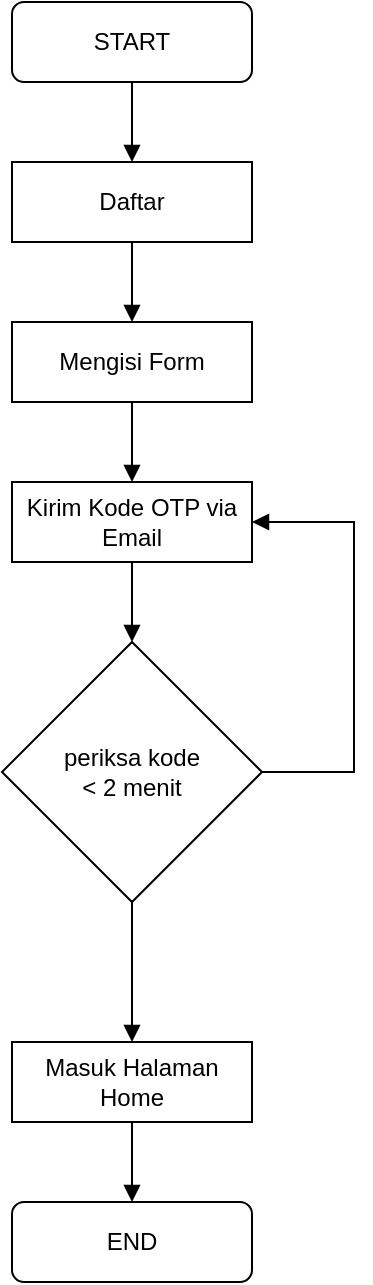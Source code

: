 <mxfile version="14.3.1" type="github" pages="6">
  <diagram id="5MiSbR2UrDjurJRpJBML" name="Daftar">
    <mxGraphModel dx="1447" dy="767" grid="1" gridSize="10" guides="1" tooltips="1" connect="1" arrows="1" fold="1" page="1" pageScale="1" pageWidth="827" pageHeight="1169" math="0" shadow="0">
      <root>
        <mxCell id="5xXk536HPguesBTuBNO6-0" />
        <mxCell id="5xXk536HPguesBTuBNO6-1" parent="5xXk536HPguesBTuBNO6-0" />
        <mxCell id="j8r2TCxfeADz7RpvdT4c-4" style="edgeStyle=orthogonalEdgeStyle;rounded=0;orthogonalLoop=1;jettySize=auto;html=1;exitX=0.5;exitY=1;exitDx=0;exitDy=0;entryX=0.5;entryY=0;entryDx=0;entryDy=0;endArrow=block;endFill=1;" edge="1" parent="5xXk536HPguesBTuBNO6-1" source="FbPBl_1szA8u5YGvOsy6-0" target="bYoAgf3Z1M1nF5z1MwSv-0">
          <mxGeometry relative="1" as="geometry" />
        </mxCell>
        <mxCell id="FbPBl_1szA8u5YGvOsy6-0" value="Daftar" style="rounded=0;whiteSpace=wrap;html=1;" vertex="1" parent="5xXk536HPguesBTuBNO6-1">
          <mxGeometry x="349" y="200" width="120" height="40" as="geometry" />
        </mxCell>
        <mxCell id="j8r2TCxfeADz7RpvdT4c-5" style="edgeStyle=orthogonalEdgeStyle;rounded=0;orthogonalLoop=1;jettySize=auto;html=1;exitX=0.5;exitY=1;exitDx=0;exitDy=0;entryX=0.5;entryY=0;entryDx=0;entryDy=0;endArrow=block;endFill=1;" edge="1" parent="5xXk536HPguesBTuBNO6-1" source="bYoAgf3Z1M1nF5z1MwSv-0" target="bYoAgf3Z1M1nF5z1MwSv-1">
          <mxGeometry relative="1" as="geometry" />
        </mxCell>
        <mxCell id="bYoAgf3Z1M1nF5z1MwSv-0" value="Mengisi Form" style="rounded=0;whiteSpace=wrap;html=1;" vertex="1" parent="5xXk536HPguesBTuBNO6-1">
          <mxGeometry x="349" y="280" width="120" height="40" as="geometry" />
        </mxCell>
        <mxCell id="j8r2TCxfeADz7RpvdT4c-6" style="edgeStyle=orthogonalEdgeStyle;rounded=0;orthogonalLoop=1;jettySize=auto;html=1;exitX=0.5;exitY=1;exitDx=0;exitDy=0;entryX=0.5;entryY=0;entryDx=0;entryDy=0;endArrow=block;endFill=1;" edge="1" parent="5xXk536HPguesBTuBNO6-1" source="bYoAgf3Z1M1nF5z1MwSv-1" target="bYoAgf3Z1M1nF5z1MwSv-2">
          <mxGeometry relative="1" as="geometry" />
        </mxCell>
        <mxCell id="bYoAgf3Z1M1nF5z1MwSv-1" value="Kirim Kode OTP via Email" style="rounded=0;whiteSpace=wrap;html=1;" vertex="1" parent="5xXk536HPguesBTuBNO6-1">
          <mxGeometry x="349" y="360" width="120" height="40" as="geometry" />
        </mxCell>
        <mxCell id="j8r2TCxfeADz7RpvdT4c-1" style="edgeStyle=orthogonalEdgeStyle;rounded=0;orthogonalLoop=1;jettySize=auto;html=1;exitX=1;exitY=0.5;exitDx=0;exitDy=0;entryX=1;entryY=0.5;entryDx=0;entryDy=0;endArrow=block;endFill=1;" edge="1" parent="5xXk536HPguesBTuBNO6-1" source="bYoAgf3Z1M1nF5z1MwSv-2" target="bYoAgf3Z1M1nF5z1MwSv-1">
          <mxGeometry relative="1" as="geometry">
            <Array as="points">
              <mxPoint x="520" y="505" />
              <mxPoint x="520" y="380" />
            </Array>
          </mxGeometry>
        </mxCell>
        <mxCell id="j8r2TCxfeADz7RpvdT4c-7" style="edgeStyle=orthogonalEdgeStyle;rounded=0;orthogonalLoop=1;jettySize=auto;html=1;exitX=0.5;exitY=1;exitDx=0;exitDy=0;entryX=0.5;entryY=0;entryDx=0;entryDy=0;endArrow=block;endFill=1;" edge="1" parent="5xXk536HPguesBTuBNO6-1" source="bYoAgf3Z1M1nF5z1MwSv-2" target="bYoAgf3Z1M1nF5z1MwSv-3">
          <mxGeometry relative="1" as="geometry" />
        </mxCell>
        <mxCell id="bYoAgf3Z1M1nF5z1MwSv-2" value="periksa kode &lt;br&gt;&amp;lt; 2 menit" style="rhombus;whiteSpace=wrap;html=1;" vertex="1" parent="5xXk536HPguesBTuBNO6-1">
          <mxGeometry x="344" y="440" width="130" height="130" as="geometry" />
        </mxCell>
        <mxCell id="j8r2TCxfeADz7RpvdT4c-9" style="edgeStyle=orthogonalEdgeStyle;rounded=0;orthogonalLoop=1;jettySize=auto;html=1;exitX=0.5;exitY=1;exitDx=0;exitDy=0;entryX=0.5;entryY=0;entryDx=0;entryDy=0;endArrow=block;endFill=1;" edge="1" parent="5xXk536HPguesBTuBNO6-1" source="bYoAgf3Z1M1nF5z1MwSv-3" target="j8r2TCxfeADz7RpvdT4c-8">
          <mxGeometry relative="1" as="geometry" />
        </mxCell>
        <mxCell id="bYoAgf3Z1M1nF5z1MwSv-3" value="Masuk Halaman Home" style="rounded=0;whiteSpace=wrap;html=1;" vertex="1" parent="5xXk536HPguesBTuBNO6-1">
          <mxGeometry x="349" y="640" width="120" height="40" as="geometry" />
        </mxCell>
        <mxCell id="j8r2TCxfeADz7RpvdT4c-3" style="edgeStyle=orthogonalEdgeStyle;rounded=0;orthogonalLoop=1;jettySize=auto;html=1;exitX=0.5;exitY=1;exitDx=0;exitDy=0;entryX=0.5;entryY=0;entryDx=0;entryDy=0;endArrow=block;endFill=1;" edge="1" parent="5xXk536HPguesBTuBNO6-1" source="j8r2TCxfeADz7RpvdT4c-0" target="FbPBl_1szA8u5YGvOsy6-0">
          <mxGeometry relative="1" as="geometry" />
        </mxCell>
        <mxCell id="j8r2TCxfeADz7RpvdT4c-0" value="START" style="rounded=1;whiteSpace=wrap;html=1;" vertex="1" parent="5xXk536HPguesBTuBNO6-1">
          <mxGeometry x="349" y="120" width="120" height="40" as="geometry" />
        </mxCell>
        <mxCell id="j8r2TCxfeADz7RpvdT4c-8" value="END" style="rounded=1;whiteSpace=wrap;html=1;" vertex="1" parent="5xXk536HPguesBTuBNO6-1">
          <mxGeometry x="349" y="720" width="120" height="40" as="geometry" />
        </mxCell>
      </root>
    </mxGraphModel>
  </diagram>
  <diagram id="I7B8XLtyQEoBOP-4DffG" name="Login">
    <mxGraphModel dx="1447" dy="767" grid="1" gridSize="10" guides="1" tooltips="1" connect="1" arrows="1" fold="1" page="1" pageScale="1" pageWidth="827" pageHeight="1169" math="0" shadow="0">
      <root>
        <mxCell id="0" />
        <mxCell id="1" parent="0" />
        <mxCell id="2ygbzJPaudVxwGt38cGY-5" style="edgeStyle=orthogonalEdgeStyle;rounded=0;orthogonalLoop=1;jettySize=auto;html=1;exitX=0.5;exitY=1;exitDx=0;exitDy=0;entryX=0.5;entryY=0;entryDx=0;entryDy=0;endArrow=block;endFill=1;" edge="1" parent="1" source="p2N7e0cLyVVsZ18X0m_K-1" target="4eWT4xgW7u0D-z8Ram2e-1">
          <mxGeometry relative="1" as="geometry" />
        </mxCell>
        <mxCell id="p2N7e0cLyVVsZ18X0m_K-1" value="Login" style="rounded=0;whiteSpace=wrap;html=1;" vertex="1" parent="1">
          <mxGeometry x="354" y="200" width="120" height="40" as="geometry" />
        </mxCell>
        <mxCell id="2ygbzJPaudVxwGt38cGY-6" style="edgeStyle=orthogonalEdgeStyle;rounded=0;orthogonalLoop=1;jettySize=auto;html=1;exitX=0.5;exitY=1;exitDx=0;exitDy=0;entryX=0.5;entryY=0;entryDx=0;entryDy=0;endArrow=block;endFill=1;" edge="1" parent="1" source="4eWT4xgW7u0D-z8Ram2e-1" target="2ygbzJPaudVxwGt38cGY-2">
          <mxGeometry relative="1" as="geometry" />
        </mxCell>
        <mxCell id="4eWT4xgW7u0D-z8Ram2e-1" value="mengisi form" style="rounded=0;whiteSpace=wrap;html=1;" vertex="1" parent="1">
          <mxGeometry x="354" y="280" width="120" height="40" as="geometry" />
        </mxCell>
        <mxCell id="2ygbzJPaudVxwGt38cGY-9" style="edgeStyle=orthogonalEdgeStyle;rounded=0;orthogonalLoop=1;jettySize=auto;html=1;exitX=0.5;exitY=1;exitDx=0;exitDy=0;entryX=0.5;entryY=0;entryDx=0;entryDy=0;endArrow=block;endFill=1;" edge="1" parent="1" source="4eWT4xgW7u0D-z8Ram2e-2" target="2ygbzJPaudVxwGt38cGY-8">
          <mxGeometry relative="1" as="geometry" />
        </mxCell>
        <mxCell id="4eWT4xgW7u0D-z8Ram2e-2" value="Masuk Halaman Home" style="rounded=0;whiteSpace=wrap;html=1;" vertex="1" parent="1">
          <mxGeometry x="354" y="520" width="120" height="40" as="geometry" />
        </mxCell>
        <mxCell id="2ygbzJPaudVxwGt38cGY-4" style="edgeStyle=orthogonalEdgeStyle;rounded=0;orthogonalLoop=1;jettySize=auto;html=1;exitX=0.5;exitY=1;exitDx=0;exitDy=0;entryX=0.5;entryY=0;entryDx=0;entryDy=0;endArrow=block;endFill=1;" edge="1" parent="1" source="2ygbzJPaudVxwGt38cGY-1" target="p2N7e0cLyVVsZ18X0m_K-1">
          <mxGeometry relative="1" as="geometry" />
        </mxCell>
        <mxCell id="2ygbzJPaudVxwGt38cGY-1" value="START" style="rounded=1;whiteSpace=wrap;html=1;" vertex="1" parent="1">
          <mxGeometry x="354" y="120" width="120" height="40" as="geometry" />
        </mxCell>
        <mxCell id="2ygbzJPaudVxwGt38cGY-3" style="edgeStyle=orthogonalEdgeStyle;rounded=0;orthogonalLoop=1;jettySize=auto;html=1;exitX=1;exitY=0.5;exitDx=0;exitDy=0;entryX=1;entryY=0.5;entryDx=0;entryDy=0;endArrow=block;endFill=1;" edge="1" parent="1" source="2ygbzJPaudVxwGt38cGY-2" target="4eWT4xgW7u0D-z8Ram2e-1">
          <mxGeometry relative="1" as="geometry">
            <Array as="points">
              <mxPoint x="520" y="420" />
              <mxPoint x="520" y="300" />
            </Array>
          </mxGeometry>
        </mxCell>
        <mxCell id="2ygbzJPaudVxwGt38cGY-10" value="No" style="edgeLabel;html=1;align=center;verticalAlign=middle;resizable=0;points=[];" vertex="1" connectable="0" parent="2ygbzJPaudVxwGt38cGY-3">
          <mxGeometry x="-0.856" y="1" relative="1" as="geometry">
            <mxPoint as="offset" />
          </mxGeometry>
        </mxCell>
        <mxCell id="2ygbzJPaudVxwGt38cGY-7" style="edgeStyle=orthogonalEdgeStyle;rounded=0;orthogonalLoop=1;jettySize=auto;html=1;exitX=0.5;exitY=1;exitDx=0;exitDy=0;entryX=0.5;entryY=0;entryDx=0;entryDy=0;endArrow=block;endFill=1;" edge="1" parent="1" source="2ygbzJPaudVxwGt38cGY-2" target="4eWT4xgW7u0D-z8Ram2e-2">
          <mxGeometry relative="1" as="geometry">
            <Array as="points">
              <mxPoint x="414" y="490" />
              <mxPoint x="414" y="490" />
            </Array>
          </mxGeometry>
        </mxCell>
        <mxCell id="2ygbzJPaudVxwGt38cGY-11" value="Yes" style="edgeLabel;html=1;align=center;verticalAlign=middle;resizable=0;points=[];" vertex="1" connectable="0" parent="2ygbzJPaudVxwGt38cGY-7">
          <mxGeometry x="-0.3" relative="1" as="geometry">
            <mxPoint as="offset" />
          </mxGeometry>
        </mxCell>
        <mxCell id="2ygbzJPaudVxwGt38cGY-2" value="Input email dan PIN" style="rhombus;whiteSpace=wrap;html=1;" vertex="1" parent="1">
          <mxGeometry x="354" y="360" width="120" height="120" as="geometry" />
        </mxCell>
        <mxCell id="2ygbzJPaudVxwGt38cGY-8" value="END" style="rounded=1;whiteSpace=wrap;html=1;" vertex="1" parent="1">
          <mxGeometry x="354" y="600" width="120" height="40" as="geometry" />
        </mxCell>
      </root>
    </mxGraphModel>
  </diagram>
  <diagram id="yi7QdxDmPZL3D_CDYZDI" name="Estimasi">
    <mxGraphModel dx="2480" dy="2483" grid="1" gridSize="10" guides="1" tooltips="1" connect="1" arrows="1" fold="1" page="1" pageScale="1" pageWidth="827" pageHeight="1169" math="0" shadow="0">
      <root>
        <mxCell id="LOe0XO4kv1lXHmsPhThS-0" />
        <mxCell id="LOe0XO4kv1lXHmsPhThS-1" parent="LOe0XO4kv1lXHmsPhThS-0" />
        <mxCell id="LSFhFIoub3E-_f3gFqlx-2" style="edgeStyle=orthogonalEdgeStyle;rounded=0;orthogonalLoop=1;jettySize=auto;html=1;exitX=0.5;exitY=1;exitDx=0;exitDy=0;entryX=0.5;entryY=0;entryDx=0;entryDy=0;endArrow=block;endFill=1;" edge="1" parent="LOe0XO4kv1lXHmsPhThS-1" source="LOe0XO4kv1lXHmsPhThS-2" target="LOe0XO4kv1lXHmsPhThS-5">
          <mxGeometry relative="1" as="geometry" />
        </mxCell>
        <mxCell id="LOe0XO4kv1lXHmsPhThS-2" value="Estimasi" style="rounded=0;whiteSpace=wrap;html=1;" vertex="1" parent="LOe0XO4kv1lXHmsPhThS-1">
          <mxGeometry x="340" y="40" width="120" height="40" as="geometry" />
        </mxCell>
        <mxCell id="LSFhFIoub3E-_f3gFqlx-7" style="edgeStyle=orthogonalEdgeStyle;rounded=0;orthogonalLoop=1;jettySize=auto;html=1;exitX=0.5;exitY=1;exitDx=0;exitDy=0;entryX=0.5;entryY=0;entryDx=0;entryDy=0;endArrow=block;endFill=1;" edge="1" parent="LOe0XO4kv1lXHmsPhThS-1" source="LOe0XO4kv1lXHmsPhThS-4" target="KusXwicr7v8rpbdLxKDs-0">
          <mxGeometry relative="1" as="geometry" />
        </mxCell>
        <mxCell id="LOe0XO4kv1lXHmsPhThS-4" value="Hitung" style="rounded=0;whiteSpace=wrap;html=1;" vertex="1" parent="LOe0XO4kv1lXHmsPhThS-1">
          <mxGeometry x="580" y="440" width="120" height="60" as="geometry" />
        </mxCell>
        <mxCell id="LSFhFIoub3E-_f3gFqlx-4" style="edgeStyle=orthogonalEdgeStyle;rounded=0;orthogonalLoop=1;jettySize=auto;html=1;exitX=0.5;exitY=1;exitDx=0;exitDy=0;entryX=0;entryY=0.5;entryDx=0;entryDy=0;endArrow=block;endFill=1;" edge="1" parent="LOe0XO4kv1lXHmsPhThS-1" source="LOe0XO4kv1lXHmsPhThS-5" target="LOe0XO4kv1lXHmsPhThS-6">
          <mxGeometry relative="1" as="geometry" />
        </mxCell>
        <mxCell id="LSFhFIoub3E-_f3gFqlx-20" value="Yes" style="edgeLabel;html=1;align=center;verticalAlign=middle;resizable=0;points=[];" vertex="1" connectable="0" parent="LSFhFIoub3E-_f3gFqlx-4">
          <mxGeometry x="-0.117" relative="1" as="geometry">
            <mxPoint as="offset" />
          </mxGeometry>
        </mxCell>
        <mxCell id="LSFhFIoub3E-_f3gFqlx-16" style="edgeStyle=orthogonalEdgeStyle;rounded=0;orthogonalLoop=1;jettySize=auto;html=1;exitX=1;exitY=0.5;exitDx=0;exitDy=0;endArrow=none;endFill=0;" edge="1" parent="LOe0XO4kv1lXHmsPhThS-1" source="LOe0XO4kv1lXHmsPhThS-5">
          <mxGeometry relative="1" as="geometry">
            <mxPoint x="720" y="260" as="targetPoint" />
            <Array as="points">
              <mxPoint x="720" y="180" />
            </Array>
          </mxGeometry>
        </mxCell>
        <mxCell id="LSFhFIoub3E-_f3gFqlx-18" value="No" style="edgeLabel;html=1;align=center;verticalAlign=middle;resizable=0;points=[];" vertex="1" connectable="0" parent="LSFhFIoub3E-_f3gFqlx-16">
          <mxGeometry x="-0.14" y="1" relative="1" as="geometry">
            <mxPoint as="offset" />
          </mxGeometry>
        </mxCell>
        <mxCell id="LOe0XO4kv1lXHmsPhThS-5" value="Input Lingkar Dada" style="rhombus;whiteSpace=wrap;html=1;" vertex="1" parent="LOe0XO4kv1lXHmsPhThS-1">
          <mxGeometry x="340" y="120" width="120" height="120" as="geometry" />
        </mxCell>
        <mxCell id="LSFhFIoub3E-_f3gFqlx-5" style="edgeStyle=orthogonalEdgeStyle;rounded=0;orthogonalLoop=1;jettySize=auto;html=1;exitX=0.5;exitY=1;exitDx=0;exitDy=0;entryX=0;entryY=0.5;entryDx=0;entryDy=0;endArrow=block;endFill=1;" edge="1" parent="LOe0XO4kv1lXHmsPhThS-1" source="LOe0XO4kv1lXHmsPhThS-6" target="LOe0XO4kv1lXHmsPhThS-7">
          <mxGeometry relative="1" as="geometry" />
        </mxCell>
        <mxCell id="LSFhFIoub3E-_f3gFqlx-21" value="Yes" style="edgeLabel;html=1;align=center;verticalAlign=middle;resizable=0;points=[];" vertex="1" connectable="0" parent="LSFhFIoub3E-_f3gFqlx-5">
          <mxGeometry x="-0.033" y="-1" relative="1" as="geometry">
            <mxPoint as="offset" />
          </mxGeometry>
        </mxCell>
        <mxCell id="LSFhFIoub3E-_f3gFqlx-15" style="edgeStyle=orthogonalEdgeStyle;rounded=0;orthogonalLoop=1;jettySize=auto;html=1;exitX=1;exitY=0.5;exitDx=0;exitDy=0;endArrow=none;endFill=0;" edge="1" parent="LOe0XO4kv1lXHmsPhThS-1" source="LOe0XO4kv1lXHmsPhThS-6">
          <mxGeometry relative="1" as="geometry">
            <mxPoint x="720" y="340" as="targetPoint" />
          </mxGeometry>
        </mxCell>
        <mxCell id="LSFhFIoub3E-_f3gFqlx-19" value="No" style="edgeLabel;html=1;align=center;verticalAlign=middle;resizable=0;points=[];" vertex="1" connectable="0" parent="LSFhFIoub3E-_f3gFqlx-15">
          <mxGeometry x="-0.732" relative="1" as="geometry">
            <mxPoint as="offset" />
          </mxGeometry>
        </mxCell>
        <mxCell id="LOe0XO4kv1lXHmsPhThS-6" value="Input Panjang Badan" style="rhombus;whiteSpace=wrap;html=1;" vertex="1" parent="LOe0XO4kv1lXHmsPhThS-1">
          <mxGeometry x="460" y="200" width="120" height="120" as="geometry" />
        </mxCell>
        <mxCell id="LSFhFIoub3E-_f3gFqlx-6" value="Yes" style="edgeStyle=orthogonalEdgeStyle;rounded=0;orthogonalLoop=1;jettySize=auto;html=1;exitX=0.5;exitY=1;exitDx=0;exitDy=0;entryX=0.5;entryY=0;entryDx=0;entryDy=0;endArrow=block;endFill=1;" edge="1" parent="LOe0XO4kv1lXHmsPhThS-1" source="LOe0XO4kv1lXHmsPhThS-7" target="LOe0XO4kv1lXHmsPhThS-4">
          <mxGeometry relative="1" as="geometry" />
        </mxCell>
        <mxCell id="LSFhFIoub3E-_f3gFqlx-14" style="edgeStyle=orthogonalEdgeStyle;rounded=0;orthogonalLoop=1;jettySize=auto;html=1;exitX=1;exitY=0.5;exitDx=0;exitDy=0;entryX=1;entryY=0.75;entryDx=0;entryDy=0;endArrow=block;endFill=1;" edge="1" parent="LOe0XO4kv1lXHmsPhThS-1" source="LOe0XO4kv1lXHmsPhThS-7" target="KusXwicr7v8rpbdLxKDs-5">
          <mxGeometry relative="1" as="geometry" />
        </mxCell>
        <mxCell id="LSFhFIoub3E-_f3gFqlx-22" value="No" style="edgeLabel;html=1;align=center;verticalAlign=middle;resizable=0;points=[];" vertex="1" connectable="0" parent="LSFhFIoub3E-_f3gFqlx-14">
          <mxGeometry x="-0.955" y="1" relative="1" as="geometry">
            <mxPoint as="offset" />
          </mxGeometry>
        </mxCell>
        <mxCell id="LOe0XO4kv1lXHmsPhThS-7" value="Pilih Bangsa, &lt;br&gt;Fisiologis, Kelamin" style="rhombus;whiteSpace=wrap;html=1;" vertex="1" parent="LOe0XO4kv1lXHmsPhThS-1">
          <mxGeometry x="580" y="280" width="120" height="120" as="geometry" />
        </mxCell>
        <mxCell id="LSFhFIoub3E-_f3gFqlx-8" style="edgeStyle=orthogonalEdgeStyle;rounded=0;orthogonalLoop=1;jettySize=auto;html=1;exitX=0;exitY=0.5;exitDx=0;exitDy=0;entryX=0.5;entryY=0;entryDx=0;entryDy=0;endArrow=block;endFill=1;" edge="1" parent="LOe0XO4kv1lXHmsPhThS-1" source="KusXwicr7v8rpbdLxKDs-0" target="KusXwicr7v8rpbdLxKDs-1">
          <mxGeometry relative="1" as="geometry">
            <Array as="points">
              <mxPoint x="520" y="590" />
            </Array>
          </mxGeometry>
        </mxCell>
        <mxCell id="LSFhFIoub3E-_f3gFqlx-23" value="Yes" style="edgeLabel;html=1;align=center;verticalAlign=middle;resizable=0;points=[];" vertex="1" connectable="0" parent="LSFhFIoub3E-_f3gFqlx-8">
          <mxGeometry x="-0.233" relative="1" as="geometry">
            <mxPoint as="offset" />
          </mxGeometry>
        </mxCell>
        <mxCell id="LSFhFIoub3E-_f3gFqlx-12" style="edgeStyle=orthogonalEdgeStyle;rounded=0;orthogonalLoop=1;jettySize=auto;html=1;exitX=0.5;exitY=1;exitDx=0;exitDy=0;entryX=1;entryY=0.5;entryDx=0;entryDy=0;endArrow=block;endFill=1;" edge="1" parent="LOe0XO4kv1lXHmsPhThS-1" source="KusXwicr7v8rpbdLxKDs-0" target="KusXwicr7v8rpbdLxKDs-5">
          <mxGeometry relative="1" as="geometry" />
        </mxCell>
        <mxCell id="LSFhFIoub3E-_f3gFqlx-24" value="No" style="edgeLabel;html=1;align=center;verticalAlign=middle;resizable=0;points=[];" vertex="1" connectable="0" parent="LSFhFIoub3E-_f3gFqlx-12">
          <mxGeometry x="-0.907" relative="1" as="geometry">
            <mxPoint as="offset" />
          </mxGeometry>
        </mxCell>
        <mxCell id="KusXwicr7v8rpbdLxKDs-0" value="Pilih Simpan" style="rhombus;whiteSpace=wrap;html=1;" vertex="1" parent="LOe0XO4kv1lXHmsPhThS-1">
          <mxGeometry x="580" y="530" width="120" height="120" as="geometry" />
        </mxCell>
        <mxCell id="LSFhFIoub3E-_f3gFqlx-9" style="edgeStyle=orthogonalEdgeStyle;rounded=0;orthogonalLoop=1;jettySize=auto;html=1;exitX=0;exitY=0.5;exitDx=0;exitDy=0;entryX=0.5;entryY=0;entryDx=0;entryDy=0;endArrow=block;endFill=1;" edge="1" parent="LOe0XO4kv1lXHmsPhThS-1" source="KusXwicr7v8rpbdLxKDs-1" target="KusXwicr7v8rpbdLxKDs-2">
          <mxGeometry relative="1" as="geometry" />
        </mxCell>
        <mxCell id="LSFhFIoub3E-_f3gFqlx-25" value="Yes" style="edgeLabel;html=1;align=center;verticalAlign=middle;resizable=0;points=[];" vertex="1" connectable="0" parent="LSFhFIoub3E-_f3gFqlx-9">
          <mxGeometry x="-0.673" y="-3" relative="1" as="geometry">
            <mxPoint as="offset" />
          </mxGeometry>
        </mxCell>
        <mxCell id="LSFhFIoub3E-_f3gFqlx-13" style="edgeStyle=orthogonalEdgeStyle;rounded=0;orthogonalLoop=1;jettySize=auto;html=1;exitX=0.5;exitY=1;exitDx=0;exitDy=0;entryX=1;entryY=0.25;entryDx=0;entryDy=0;endArrow=block;endFill=1;" edge="1" parent="LOe0XO4kv1lXHmsPhThS-1" source="KusXwicr7v8rpbdLxKDs-1" target="KusXwicr7v8rpbdLxKDs-5">
          <mxGeometry relative="1" as="geometry" />
        </mxCell>
        <mxCell id="LSFhFIoub3E-_f3gFqlx-26" value="No" style="edgeLabel;html=1;align=center;verticalAlign=middle;resizable=0;points=[];" vertex="1" connectable="0" parent="LSFhFIoub3E-_f3gFqlx-13">
          <mxGeometry x="-0.801" y="-1" relative="1" as="geometry">
            <mxPoint x="1" as="offset" />
          </mxGeometry>
        </mxCell>
        <mxCell id="KusXwicr7v8rpbdLxKDs-1" value="Pilih Eartag Sapi&lt;br&gt;dan Tanggal Input" style="rhombus;whiteSpace=wrap;html=1;" vertex="1" parent="LOe0XO4kv1lXHmsPhThS-1">
          <mxGeometry x="460" y="640" width="120" height="120" as="geometry" />
        </mxCell>
        <mxCell id="LSFhFIoub3E-_f3gFqlx-10" style="edgeStyle=orthogonalEdgeStyle;rounded=0;orthogonalLoop=1;jettySize=auto;html=1;exitX=0.5;exitY=1;exitDx=0;exitDy=0;entryX=0.5;entryY=0;entryDx=0;entryDy=0;endArrow=block;endFill=1;" edge="1" parent="LOe0XO4kv1lXHmsPhThS-1" source="KusXwicr7v8rpbdLxKDs-2" target="KusXwicr7v8rpbdLxKDs-4">
          <mxGeometry relative="1" as="geometry">
            <Array as="points">
              <mxPoint x="400" y="870" />
              <mxPoint x="400" y="870" />
            </Array>
          </mxGeometry>
        </mxCell>
        <mxCell id="LSFhFIoub3E-_f3gFqlx-28" value="Yes" style="edgeLabel;html=1;align=center;verticalAlign=middle;resizable=0;points=[];" vertex="1" connectable="0" parent="LSFhFIoub3E-_f3gFqlx-10">
          <mxGeometry x="-0.29" relative="1" as="geometry">
            <mxPoint as="offset" />
          </mxGeometry>
        </mxCell>
        <mxCell id="LSFhFIoub3E-_f3gFqlx-17" style="edgeStyle=orthogonalEdgeStyle;rounded=0;orthogonalLoop=1;jettySize=auto;html=1;exitX=1;exitY=0.5;exitDx=0;exitDy=0;endArrow=none;endFill=0;" edge="1" parent="LOe0XO4kv1lXHmsPhThS-1" source="KusXwicr7v8rpbdLxKDs-2">
          <mxGeometry relative="1" as="geometry">
            <mxPoint x="490" y="990" as="targetPoint" />
            <Array as="points">
              <mxPoint x="490" y="800" />
            </Array>
          </mxGeometry>
        </mxCell>
        <mxCell id="LSFhFIoub3E-_f3gFqlx-27" value="No" style="edgeLabel;html=1;align=center;verticalAlign=middle;resizable=0;points=[];" vertex="1" connectable="0" parent="LSFhFIoub3E-_f3gFqlx-17">
          <mxGeometry x="-0.785" relative="1" as="geometry">
            <mxPoint as="offset" />
          </mxGeometry>
        </mxCell>
        <mxCell id="KusXwicr7v8rpbdLxKDs-2" value="Upload Foto Sapi" style="rhombus;whiteSpace=wrap;html=1;" vertex="1" parent="LOe0XO4kv1lXHmsPhThS-1">
          <mxGeometry x="340" y="740" width="120" height="120" as="geometry" />
        </mxCell>
        <mxCell id="LSFhFIoub3E-_f3gFqlx-11" style="edgeStyle=orthogonalEdgeStyle;rounded=0;orthogonalLoop=1;jettySize=auto;html=1;exitX=0.5;exitY=1;exitDx=0;exitDy=0;entryX=0.5;entryY=0;entryDx=0;entryDy=0;endArrow=block;endFill=1;" edge="1" parent="LOe0XO4kv1lXHmsPhThS-1" source="KusXwicr7v8rpbdLxKDs-4" target="KusXwicr7v8rpbdLxKDs-5">
          <mxGeometry relative="1" as="geometry" />
        </mxCell>
        <mxCell id="KusXwicr7v8rpbdLxKDs-4" value="Tersimpan di Database" style="rounded=0;whiteSpace=wrap;html=1;" vertex="1" parent="LOe0XO4kv1lXHmsPhThS-1">
          <mxGeometry x="340" y="900" width="120" height="40" as="geometry" />
        </mxCell>
        <mxCell id="KusXwicr7v8rpbdLxKDs-5" value="END" style="rounded=1;whiteSpace=wrap;html=1;" vertex="1" parent="LOe0XO4kv1lXHmsPhThS-1">
          <mxGeometry x="340" y="980" width="120" height="40" as="geometry" />
        </mxCell>
        <mxCell id="LSFhFIoub3E-_f3gFqlx-1" style="edgeStyle=orthogonalEdgeStyle;rounded=0;orthogonalLoop=1;jettySize=auto;html=1;exitX=0.5;exitY=1;exitDx=0;exitDy=0;entryX=0.5;entryY=0;entryDx=0;entryDy=0;endArrow=block;endFill=1;" edge="1" parent="LOe0XO4kv1lXHmsPhThS-1" source="KusXwicr7v8rpbdLxKDs-6" target="LOe0XO4kv1lXHmsPhThS-2">
          <mxGeometry relative="1" as="geometry" />
        </mxCell>
        <mxCell id="KusXwicr7v8rpbdLxKDs-6" value="START" style="rounded=1;whiteSpace=wrap;html=1;" vertex="1" parent="LOe0XO4kv1lXHmsPhThS-1">
          <mxGeometry x="340" y="-40" width="120" height="40" as="geometry" />
        </mxCell>
      </root>
    </mxGraphModel>
  </diagram>
  <diagram id="eNQh1hMTE4Dob25QrNmU" name="Tambah Sapi">
    <mxGraphModel dx="1736" dy="920" grid="1" gridSize="10" guides="1" tooltips="1" connect="1" arrows="1" fold="1" page="1" pageScale="1" pageWidth="827" pageHeight="1169" math="0" shadow="0">
      <root>
        <mxCell id="xGmS_sZ2iJtDIFyQ9uMS-0" />
        <mxCell id="xGmS_sZ2iJtDIFyQ9uMS-1" parent="xGmS_sZ2iJtDIFyQ9uMS-0" />
        <mxCell id="5FTCzL-K24EnTc3gsoA4-2" style="edgeStyle=orthogonalEdgeStyle;rounded=0;orthogonalLoop=1;jettySize=auto;html=1;exitX=0.5;exitY=1;exitDx=0;exitDy=0;entryX=0.5;entryY=0;entryDx=0;entryDy=0;endArrow=block;endFill=1;" edge="1" parent="xGmS_sZ2iJtDIFyQ9uMS-1" source="xGmS_sZ2iJtDIFyQ9uMS-3" target="xGmS_sZ2iJtDIFyQ9uMS-4">
          <mxGeometry relative="1" as="geometry" />
        </mxCell>
        <mxCell id="xGmS_sZ2iJtDIFyQ9uMS-3" value="Tambah Sapi" style="rounded=0;whiteSpace=wrap;html=1;" vertex="1" parent="xGmS_sZ2iJtDIFyQ9uMS-1">
          <mxGeometry x="340" y="160" width="120" height="40" as="geometry" />
        </mxCell>
        <mxCell id="5FTCzL-K24EnTc3gsoA4-4" style="edgeStyle=orthogonalEdgeStyle;rounded=0;orthogonalLoop=1;jettySize=auto;html=1;exitX=1;exitY=0.5;exitDx=0;exitDy=0;entryX=0.5;entryY=0;entryDx=0;entryDy=0;endArrow=block;endFill=1;" edge="1" parent="xGmS_sZ2iJtDIFyQ9uMS-1" source="xGmS_sZ2iJtDIFyQ9uMS-4" target="xGmS_sZ2iJtDIFyQ9uMS-5">
          <mxGeometry relative="1" as="geometry" />
        </mxCell>
        <mxCell id="5FTCzL-K24EnTc3gsoA4-8" style="edgeStyle=orthogonalEdgeStyle;rounded=0;orthogonalLoop=1;jettySize=auto;html=1;exitX=0.5;exitY=1;exitDx=0;exitDy=0;entryX=0;entryY=0.5;entryDx=0;entryDy=0;endArrow=block;endFill=1;" edge="1" parent="xGmS_sZ2iJtDIFyQ9uMS-1" source="xGmS_sZ2iJtDIFyQ9uMS-4" target="5FTCzL-K24EnTc3gsoA4-3">
          <mxGeometry relative="1" as="geometry" />
        </mxCell>
        <mxCell id="xGmS_sZ2iJtDIFyQ9uMS-4" value="Input Eartag" style="rhombus;whiteSpace=wrap;html=1;" vertex="1" parent="xGmS_sZ2iJtDIFyQ9uMS-1">
          <mxGeometry x="340" y="240" width="120" height="120" as="geometry" />
        </mxCell>
        <mxCell id="5FTCzL-K24EnTc3gsoA4-5" style="edgeStyle=orthogonalEdgeStyle;rounded=0;orthogonalLoop=1;jettySize=auto;html=1;exitX=1;exitY=0.5;exitDx=0;exitDy=0;entryX=0;entryY=0.5;entryDx=0;entryDy=0;endArrow=block;endFill=1;" edge="1" parent="xGmS_sZ2iJtDIFyQ9uMS-1" source="xGmS_sZ2iJtDIFyQ9uMS-5" target="xGmS_sZ2iJtDIFyQ9uMS-8">
          <mxGeometry relative="1" as="geometry" />
        </mxCell>
        <mxCell id="5FTCzL-K24EnTc3gsoA4-9" style="edgeStyle=orthogonalEdgeStyle;rounded=0;orthogonalLoop=1;jettySize=auto;html=1;exitX=0.5;exitY=1;exitDx=0;exitDy=0;entryX=0;entryY=0.75;entryDx=0;entryDy=0;endArrow=block;endFill=1;" edge="1" parent="xGmS_sZ2iJtDIFyQ9uMS-1" source="xGmS_sZ2iJtDIFyQ9uMS-5" target="5FTCzL-K24EnTc3gsoA4-3">
          <mxGeometry relative="1" as="geometry" />
        </mxCell>
        <mxCell id="xGmS_sZ2iJtDIFyQ9uMS-5" value="Pilih Bangsa Sapi, Tanggal Lahir, &lt;br&gt;Kelamin" style="rhombus;whiteSpace=wrap;html=1;" vertex="1" parent="xGmS_sZ2iJtDIFyQ9uMS-1">
          <mxGeometry x="460" y="340" width="120" height="120" as="geometry" />
        </mxCell>
        <mxCell id="5FTCzL-K24EnTc3gsoA4-6" style="edgeStyle=orthogonalEdgeStyle;rounded=0;orthogonalLoop=1;jettySize=auto;html=1;exitX=0.5;exitY=1;exitDx=0;exitDy=0;entryX=0.5;entryY=0;entryDx=0;entryDy=0;endArrow=block;endFill=1;" edge="1" parent="xGmS_sZ2iJtDIFyQ9uMS-1" source="xGmS_sZ2iJtDIFyQ9uMS-8" target="5FTCzL-K24EnTc3gsoA4-3">
          <mxGeometry relative="1" as="geometry" />
        </mxCell>
        <mxCell id="xGmS_sZ2iJtDIFyQ9uMS-8" value="Simpan" style="rounded=0;whiteSpace=wrap;html=1;" vertex="1" parent="xGmS_sZ2iJtDIFyQ9uMS-1">
          <mxGeometry x="640" y="380" width="120" height="40" as="geometry" />
        </mxCell>
        <mxCell id="5FTCzL-K24EnTc3gsoA4-1" style="edgeStyle=orthogonalEdgeStyle;rounded=0;orthogonalLoop=1;jettySize=auto;html=1;exitX=0.5;exitY=1;exitDx=0;exitDy=0;entryX=0.5;entryY=0;entryDx=0;entryDy=0;endArrow=block;endFill=1;" edge="1" parent="xGmS_sZ2iJtDIFyQ9uMS-1" source="5FTCzL-K24EnTc3gsoA4-0" target="xGmS_sZ2iJtDIFyQ9uMS-3">
          <mxGeometry relative="1" as="geometry" />
        </mxCell>
        <mxCell id="5FTCzL-K24EnTc3gsoA4-0" value="START" style="rounded=1;whiteSpace=wrap;html=1;" vertex="1" parent="xGmS_sZ2iJtDIFyQ9uMS-1">
          <mxGeometry x="340" y="80" width="120" height="40" as="geometry" />
        </mxCell>
        <mxCell id="5FTCzL-K24EnTc3gsoA4-3" value="END" style="rounded=1;whiteSpace=wrap;html=1;" vertex="1" parent="xGmS_sZ2iJtDIFyQ9uMS-1">
          <mxGeometry x="640" y="480" width="120" height="40" as="geometry" />
        </mxCell>
      </root>
    </mxGraphModel>
  </diagram>
  <diagram id="43JSSGm6XcwL5g9tY3H3" name="Monitor">
    <mxGraphModel dx="1736" dy="920" grid="1" gridSize="10" guides="1" tooltips="1" connect="1" arrows="1" fold="1" page="1" pageScale="1" pageWidth="827" pageHeight="1169" math="0" shadow="0">
      <root>
        <mxCell id="u3JJnbHkkSd2jZuYZq1O-0" />
        <mxCell id="u3JJnbHkkSd2jZuYZq1O-1" parent="u3JJnbHkkSd2jZuYZq1O-0" />
        <mxCell id="u3JJnbHkkSd2jZuYZq1O-2" value="Monitor" style="rounded=0;whiteSpace=wrap;html=1;" vertex="1" parent="u3JJnbHkkSd2jZuYZq1O-1">
          <mxGeometry x="350" y="210" width="120" height="60" as="geometry" />
        </mxCell>
      </root>
    </mxGraphModel>
  </diagram>
  <diagram id="F3EwuVM1JTPdTjJ1Pe3C" name="Stakeholder">
    <mxGraphModel dx="1447" dy="767" grid="1" gridSize="10" guides="1" tooltips="1" connect="1" arrows="1" fold="1" page="1" pageScale="1" pageWidth="827" pageHeight="1169" math="0" shadow="0">
      <root>
        <mxCell id="BdX0g7bxsklu15hMixwQ-0" />
        <mxCell id="BdX0g7bxsklu15hMixwQ-1" parent="BdX0g7bxsklu15hMixwQ-0" />
        <mxCell id="8472TzDfGDMEeM70t99X-0" value="Stakeholder" style="rounded=0;whiteSpace=wrap;html=1;" vertex="1" parent="BdX0g7bxsklu15hMixwQ-1">
          <mxGeometry x="310" y="160" width="120" height="40" as="geometry" />
        </mxCell>
      </root>
    </mxGraphModel>
  </diagram>
</mxfile>
